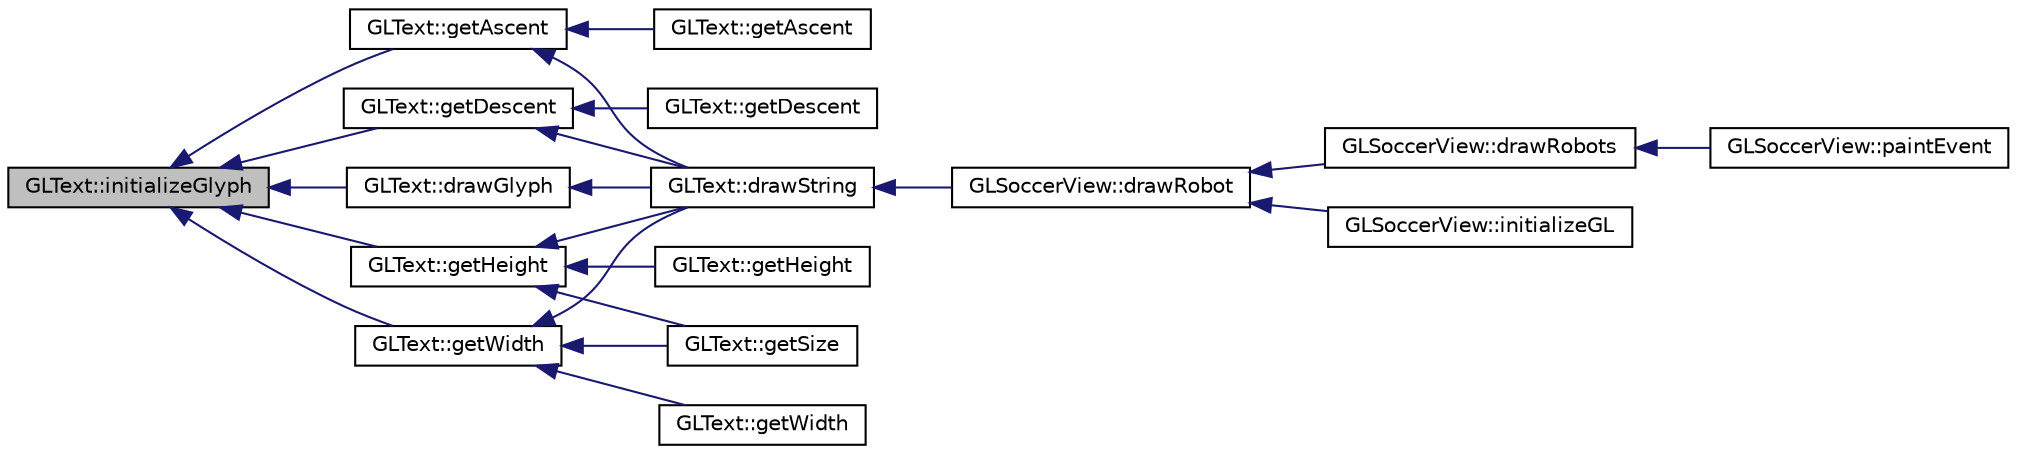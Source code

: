 digraph "GLText::initializeGlyph"
{
 // INTERACTIVE_SVG=YES
  edge [fontname="Helvetica",fontsize="10",labelfontname="Helvetica",labelfontsize="10"];
  node [fontname="Helvetica",fontsize="10",shape=record];
  rankdir="LR";
  Node1 [label="GLText::initializeGlyph",height=0.2,width=0.4,color="black", fillcolor="grey75", style="filled", fontcolor="black"];
  Node1 -> Node2 [dir="back",color="midnightblue",fontsize="10",style="solid",fontname="Helvetica"];
  Node2 [label="GLText::drawGlyph",height=0.2,width=0.4,color="black", fillcolor="white", style="filled",URL="$d2/d12/class_g_l_text.html#a0d9187feef9781d06bab4f51712f0d60"];
  Node2 -> Node3 [dir="back",color="midnightblue",fontsize="10",style="solid",fontname="Helvetica"];
  Node3 [label="GLText::drawString",height=0.2,width=0.4,color="black", fillcolor="white", style="filled",URL="$d2/d12/class_g_l_text.html#a39bab9b365ecad3a91f23624b8331fac"];
  Node3 -> Node4 [dir="back",color="midnightblue",fontsize="10",style="solid",fontname="Helvetica"];
  Node4 [label="GLSoccerView::drawRobot",height=0.2,width=0.4,color="black", fillcolor="white", style="filled",URL="$da/d65/class_g_l_soccer_view.html#a62ac053a158a28493e7fa7e5c6679b82"];
  Node4 -> Node5 [dir="back",color="midnightblue",fontsize="10",style="solid",fontname="Helvetica"];
  Node5 [label="GLSoccerView::drawRobots",height=0.2,width=0.4,color="black", fillcolor="white", style="filled",URL="$da/d65/class_g_l_soccer_view.html#a01aaa5558ced229aed831425b4757d82"];
  Node5 -> Node6 [dir="back",color="midnightblue",fontsize="10",style="solid",fontname="Helvetica"];
  Node6 [label="GLSoccerView::paintEvent",height=0.2,width=0.4,color="black", fillcolor="white", style="filled",URL="$da/d65/class_g_l_soccer_view.html#abc9ac92d65af919e4e207ae096b86b5e"];
  Node4 -> Node7 [dir="back",color="midnightblue",fontsize="10",style="solid",fontname="Helvetica"];
  Node7 [label="GLSoccerView::initializeGL",height=0.2,width=0.4,color="black", fillcolor="white", style="filled",URL="$da/d65/class_g_l_soccer_view.html#aa868c716bffdeeba400f1b1ae0100f68"];
  Node1 -> Node8 [dir="back",color="midnightblue",fontsize="10",style="solid",fontname="Helvetica"];
  Node8 [label="GLText::getAscent",height=0.2,width=0.4,color="black", fillcolor="white", style="filled",URL="$d2/d12/class_g_l_text.html#acf9ef04574dc1ccb3de766ac058b188e"];
  Node8 -> Node3 [dir="back",color="midnightblue",fontsize="10",style="solid",fontname="Helvetica"];
  Node8 -> Node9 [dir="back",color="midnightblue",fontsize="10",style="solid",fontname="Helvetica"];
  Node9 [label="GLText::getAscent",height=0.2,width=0.4,color="black", fillcolor="white", style="filled",URL="$d2/d12/class_g_l_text.html#a4a05ddaaec2c2e9979dcadfe25562111"];
  Node1 -> Node10 [dir="back",color="midnightblue",fontsize="10",style="solid",fontname="Helvetica"];
  Node10 [label="GLText::getDescent",height=0.2,width=0.4,color="black", fillcolor="white", style="filled",URL="$d2/d12/class_g_l_text.html#a50ed5605840c10e71b2c3a327fabb395"];
  Node10 -> Node3 [dir="back",color="midnightblue",fontsize="10",style="solid",fontname="Helvetica"];
  Node10 -> Node11 [dir="back",color="midnightblue",fontsize="10",style="solid",fontname="Helvetica"];
  Node11 [label="GLText::getDescent",height=0.2,width=0.4,color="black", fillcolor="white", style="filled",URL="$d2/d12/class_g_l_text.html#aa91a94a27ceb4320acfb5c7c859a9ffe"];
  Node1 -> Node12 [dir="back",color="midnightblue",fontsize="10",style="solid",fontname="Helvetica"];
  Node12 [label="GLText::getHeight",height=0.2,width=0.4,color="black", fillcolor="white", style="filled",URL="$d2/d12/class_g_l_text.html#ab88824728b568d4e545eb970067acd87"];
  Node12 -> Node3 [dir="back",color="midnightblue",fontsize="10",style="solid",fontname="Helvetica"];
  Node12 -> Node13 [dir="back",color="midnightblue",fontsize="10",style="solid",fontname="Helvetica"];
  Node13 [label="GLText::getHeight",height=0.2,width=0.4,color="black", fillcolor="white", style="filled",URL="$d2/d12/class_g_l_text.html#ade1f6783211491baf3c7cd6d447bcab1"];
  Node12 -> Node14 [dir="back",color="midnightblue",fontsize="10",style="solid",fontname="Helvetica"];
  Node14 [label="GLText::getSize",height=0.2,width=0.4,color="black", fillcolor="white", style="filled",URL="$d2/d12/class_g_l_text.html#a995e5c57befd6d07ea0f357335343f1d"];
  Node1 -> Node15 [dir="back",color="midnightblue",fontsize="10",style="solid",fontname="Helvetica"];
  Node15 [label="GLText::getWidth",height=0.2,width=0.4,color="black", fillcolor="white", style="filled",URL="$d2/d12/class_g_l_text.html#ad15a309858da470357d34519cab4c1d9"];
  Node15 -> Node3 [dir="back",color="midnightblue",fontsize="10",style="solid",fontname="Helvetica"];
  Node15 -> Node14 [dir="back",color="midnightblue",fontsize="10",style="solid",fontname="Helvetica"];
  Node15 -> Node16 [dir="back",color="midnightblue",fontsize="10",style="solid",fontname="Helvetica"];
  Node16 [label="GLText::getWidth",height=0.2,width=0.4,color="black", fillcolor="white", style="filled",URL="$d2/d12/class_g_l_text.html#a0e3aa881719f3d34f2af3452e0dc6017"];
}
